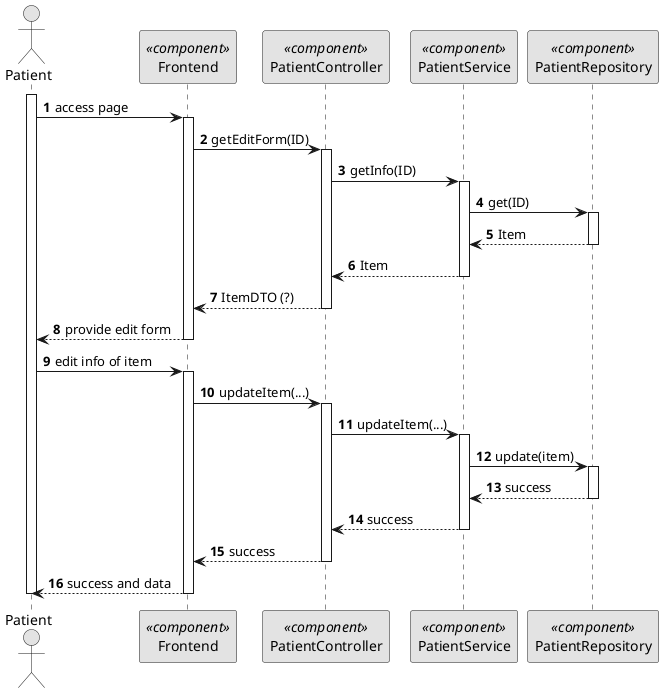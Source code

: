 @startuml 5.1.4
skinparam monochrome true
skinparam packageStyle rectangle
skinparam shadowing false

autonumber

actor "Patient" as AD
participant "Frontend" as FE <<component>>
participant "PatientController" as CTRL <<component>>
participant "PatientService" as SERV <<component>>
participant "PatientRepository" as REPO <<component>>

activate AD
AD -> FE: access page
activate FE
FE -> CTRL: getEditForm(ID)
activate CTRL
CTRL -> SERV: getInfo(ID)
activate SERV
SERV -> REPO: get(ID)
activate REPO
REPO --> SERV: Item
deactivate REPO
SERV --> CTRL: Item
deactivate SERV
CTRL --> FE: ItemDTO (?)
deactivate CTRL
FE --> AD: provide edit form
deactivate FE
AD -> FE : edit info of item
activate FE
FE -> CTRL: updateItem(...)
activate CTRL
CTRL -> SERV: updateItem(...)
activate SERV
SERV -> REPO: update(item)
activate REPO
REPO --> SERV: success
deactivate REPO
SERV --> CTRL: success
deactivate SERV
CTRL --> FE: success
deactivate CTRL
FE --> AD : success and data

deactivate FE

deactivate AD



@enduml